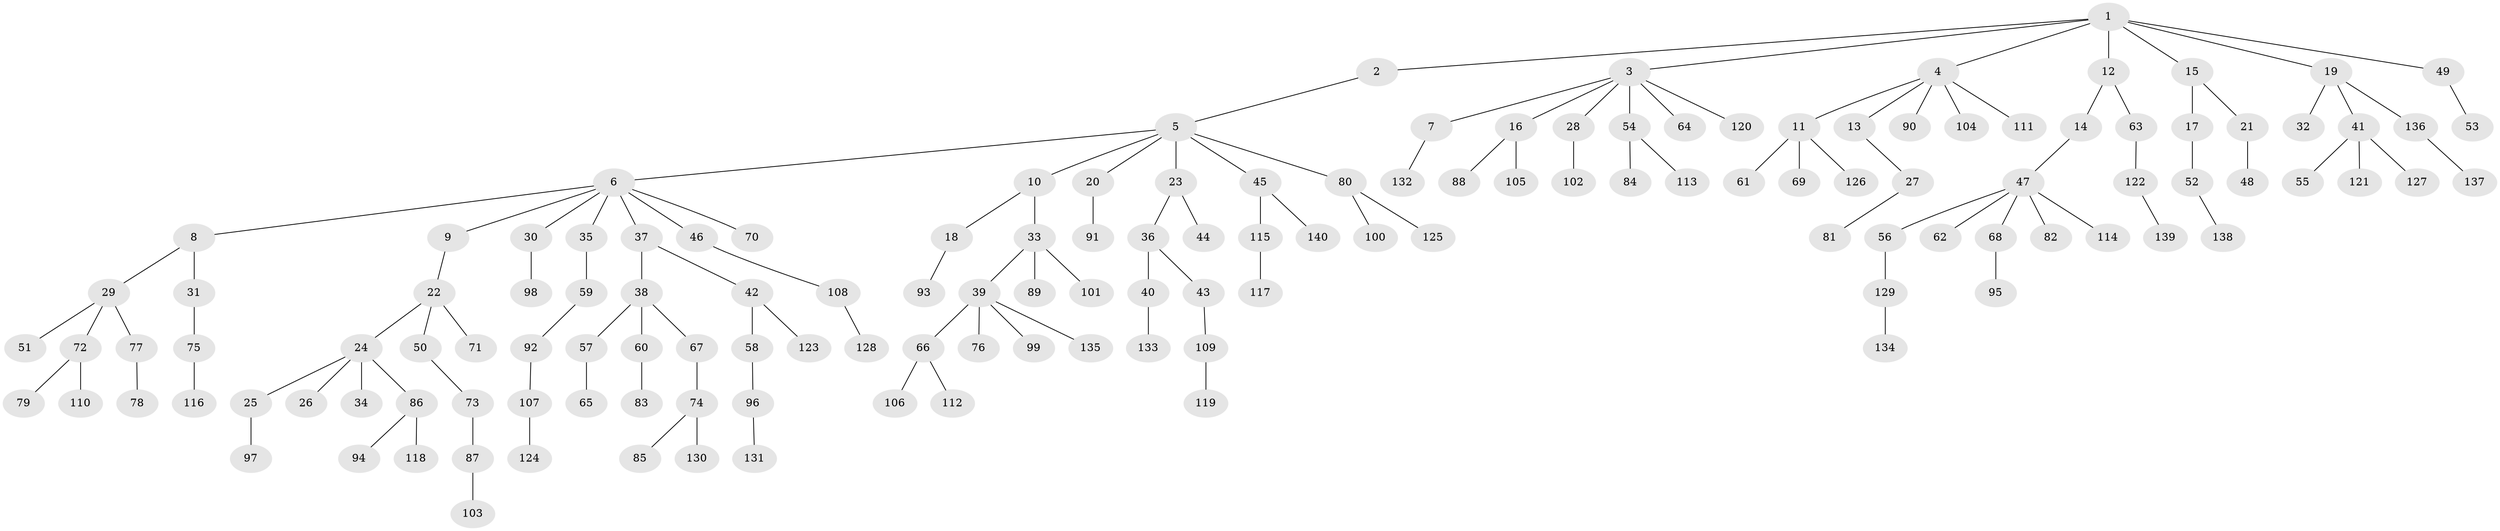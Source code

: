 // Generated by graph-tools (version 1.1) at 2025/15/03/09/25 04:15:36]
// undirected, 140 vertices, 139 edges
graph export_dot {
graph [start="1"]
  node [color=gray90,style=filled];
  1;
  2;
  3;
  4;
  5;
  6;
  7;
  8;
  9;
  10;
  11;
  12;
  13;
  14;
  15;
  16;
  17;
  18;
  19;
  20;
  21;
  22;
  23;
  24;
  25;
  26;
  27;
  28;
  29;
  30;
  31;
  32;
  33;
  34;
  35;
  36;
  37;
  38;
  39;
  40;
  41;
  42;
  43;
  44;
  45;
  46;
  47;
  48;
  49;
  50;
  51;
  52;
  53;
  54;
  55;
  56;
  57;
  58;
  59;
  60;
  61;
  62;
  63;
  64;
  65;
  66;
  67;
  68;
  69;
  70;
  71;
  72;
  73;
  74;
  75;
  76;
  77;
  78;
  79;
  80;
  81;
  82;
  83;
  84;
  85;
  86;
  87;
  88;
  89;
  90;
  91;
  92;
  93;
  94;
  95;
  96;
  97;
  98;
  99;
  100;
  101;
  102;
  103;
  104;
  105;
  106;
  107;
  108;
  109;
  110;
  111;
  112;
  113;
  114;
  115;
  116;
  117;
  118;
  119;
  120;
  121;
  122;
  123;
  124;
  125;
  126;
  127;
  128;
  129;
  130;
  131;
  132;
  133;
  134;
  135;
  136;
  137;
  138;
  139;
  140;
  1 -- 2;
  1 -- 3;
  1 -- 4;
  1 -- 12;
  1 -- 15;
  1 -- 19;
  1 -- 49;
  2 -- 5;
  3 -- 7;
  3 -- 16;
  3 -- 28;
  3 -- 54;
  3 -- 64;
  3 -- 120;
  4 -- 11;
  4 -- 13;
  4 -- 90;
  4 -- 104;
  4 -- 111;
  5 -- 6;
  5 -- 10;
  5 -- 20;
  5 -- 23;
  5 -- 45;
  5 -- 80;
  6 -- 8;
  6 -- 9;
  6 -- 30;
  6 -- 35;
  6 -- 37;
  6 -- 46;
  6 -- 70;
  7 -- 132;
  8 -- 29;
  8 -- 31;
  9 -- 22;
  10 -- 18;
  10 -- 33;
  11 -- 61;
  11 -- 69;
  11 -- 126;
  12 -- 14;
  12 -- 63;
  13 -- 27;
  14 -- 47;
  15 -- 17;
  15 -- 21;
  16 -- 88;
  16 -- 105;
  17 -- 52;
  18 -- 93;
  19 -- 32;
  19 -- 41;
  19 -- 136;
  20 -- 91;
  21 -- 48;
  22 -- 24;
  22 -- 50;
  22 -- 71;
  23 -- 36;
  23 -- 44;
  24 -- 25;
  24 -- 26;
  24 -- 34;
  24 -- 86;
  25 -- 97;
  27 -- 81;
  28 -- 102;
  29 -- 51;
  29 -- 72;
  29 -- 77;
  30 -- 98;
  31 -- 75;
  33 -- 39;
  33 -- 89;
  33 -- 101;
  35 -- 59;
  36 -- 40;
  36 -- 43;
  37 -- 38;
  37 -- 42;
  38 -- 57;
  38 -- 60;
  38 -- 67;
  39 -- 66;
  39 -- 76;
  39 -- 99;
  39 -- 135;
  40 -- 133;
  41 -- 55;
  41 -- 121;
  41 -- 127;
  42 -- 58;
  42 -- 123;
  43 -- 109;
  45 -- 115;
  45 -- 140;
  46 -- 108;
  47 -- 56;
  47 -- 62;
  47 -- 68;
  47 -- 82;
  47 -- 114;
  49 -- 53;
  50 -- 73;
  52 -- 138;
  54 -- 84;
  54 -- 113;
  56 -- 129;
  57 -- 65;
  58 -- 96;
  59 -- 92;
  60 -- 83;
  63 -- 122;
  66 -- 106;
  66 -- 112;
  67 -- 74;
  68 -- 95;
  72 -- 79;
  72 -- 110;
  73 -- 87;
  74 -- 85;
  74 -- 130;
  75 -- 116;
  77 -- 78;
  80 -- 100;
  80 -- 125;
  86 -- 94;
  86 -- 118;
  87 -- 103;
  92 -- 107;
  96 -- 131;
  107 -- 124;
  108 -- 128;
  109 -- 119;
  115 -- 117;
  122 -- 139;
  129 -- 134;
  136 -- 137;
}
